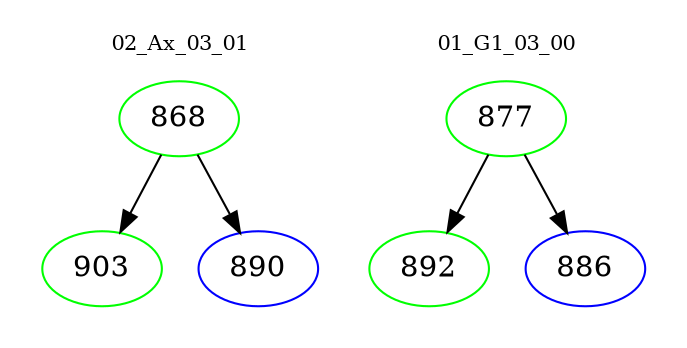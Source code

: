 digraph{
subgraph cluster_0 {
color = white
label = "02_Ax_03_01";
fontsize=10;
T0_868 [label="868", color="green"]
T0_868 -> T0_903 [color="black"]
T0_903 [label="903", color="green"]
T0_868 -> T0_890 [color="black"]
T0_890 [label="890", color="blue"]
}
subgraph cluster_1 {
color = white
label = "01_G1_03_00";
fontsize=10;
T1_877 [label="877", color="green"]
T1_877 -> T1_892 [color="black"]
T1_892 [label="892", color="green"]
T1_877 -> T1_886 [color="black"]
T1_886 [label="886", color="blue"]
}
}
